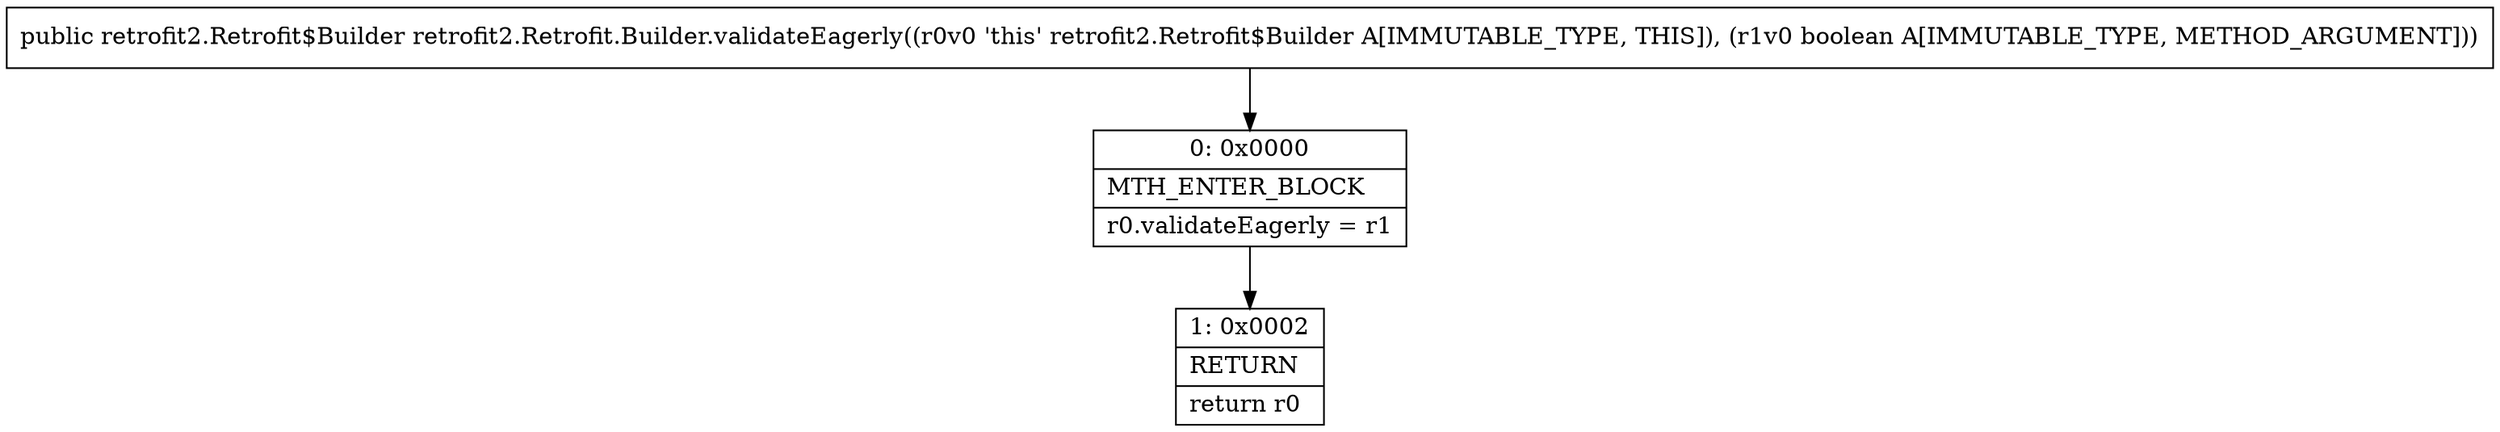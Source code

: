 digraph "CFG forretrofit2.Retrofit.Builder.validateEagerly(Z)Lretrofit2\/Retrofit$Builder;" {
Node_0 [shape=record,label="{0\:\ 0x0000|MTH_ENTER_BLOCK\l|r0.validateEagerly = r1\l}"];
Node_1 [shape=record,label="{1\:\ 0x0002|RETURN\l|return r0\l}"];
MethodNode[shape=record,label="{public retrofit2.Retrofit$Builder retrofit2.Retrofit.Builder.validateEagerly((r0v0 'this' retrofit2.Retrofit$Builder A[IMMUTABLE_TYPE, THIS]), (r1v0 boolean A[IMMUTABLE_TYPE, METHOD_ARGUMENT])) }"];
MethodNode -> Node_0;
Node_0 -> Node_1;
}

